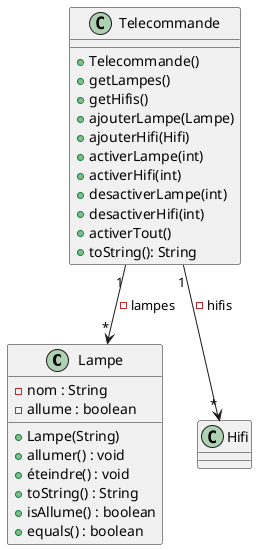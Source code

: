 @startuml
'https://plantuml.com/sequence-diagram
'''classes
class Lampe{
-nom : String
-allume : boolean
+Lampe(String)
+allumer() : void
+éteindre() : void
+toString() : String
+isAllume() : boolean
+equals() : boolean
}

class Telecommande{
+ Telecommande()
+ getLampes()
+ getHifis()
+ ajouterLampe(Lampe)
+ ajouterHifi(Hifi)
+ activerLampe(int)
+ activerHifi(int)
+ desactiverLampe(int)
+ desactiverHifi(int)
+ activerTout()
+ toString(): String


}
'''relations
Telecommande "1" --> "*"Lampe: -lampes
Telecommande "1" --> "*"Hifi: -hifis


@enduml